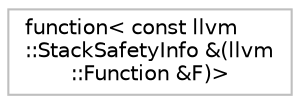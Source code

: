 digraph "Graphical Class Hierarchy"
{
 // LATEX_PDF_SIZE
  bgcolor="transparent";
  edge [fontname="Helvetica",fontsize="10",labelfontname="Helvetica",labelfontsize="10"];
  node [fontname="Helvetica",fontsize="10",shape=record];
  rankdir="LR";
  Node0 [label="function\< const llvm\l::StackSafetyInfo &(llvm\l::Function &F)\>",height=0.2,width=0.4,color="grey75",tooltip=" "];
}
